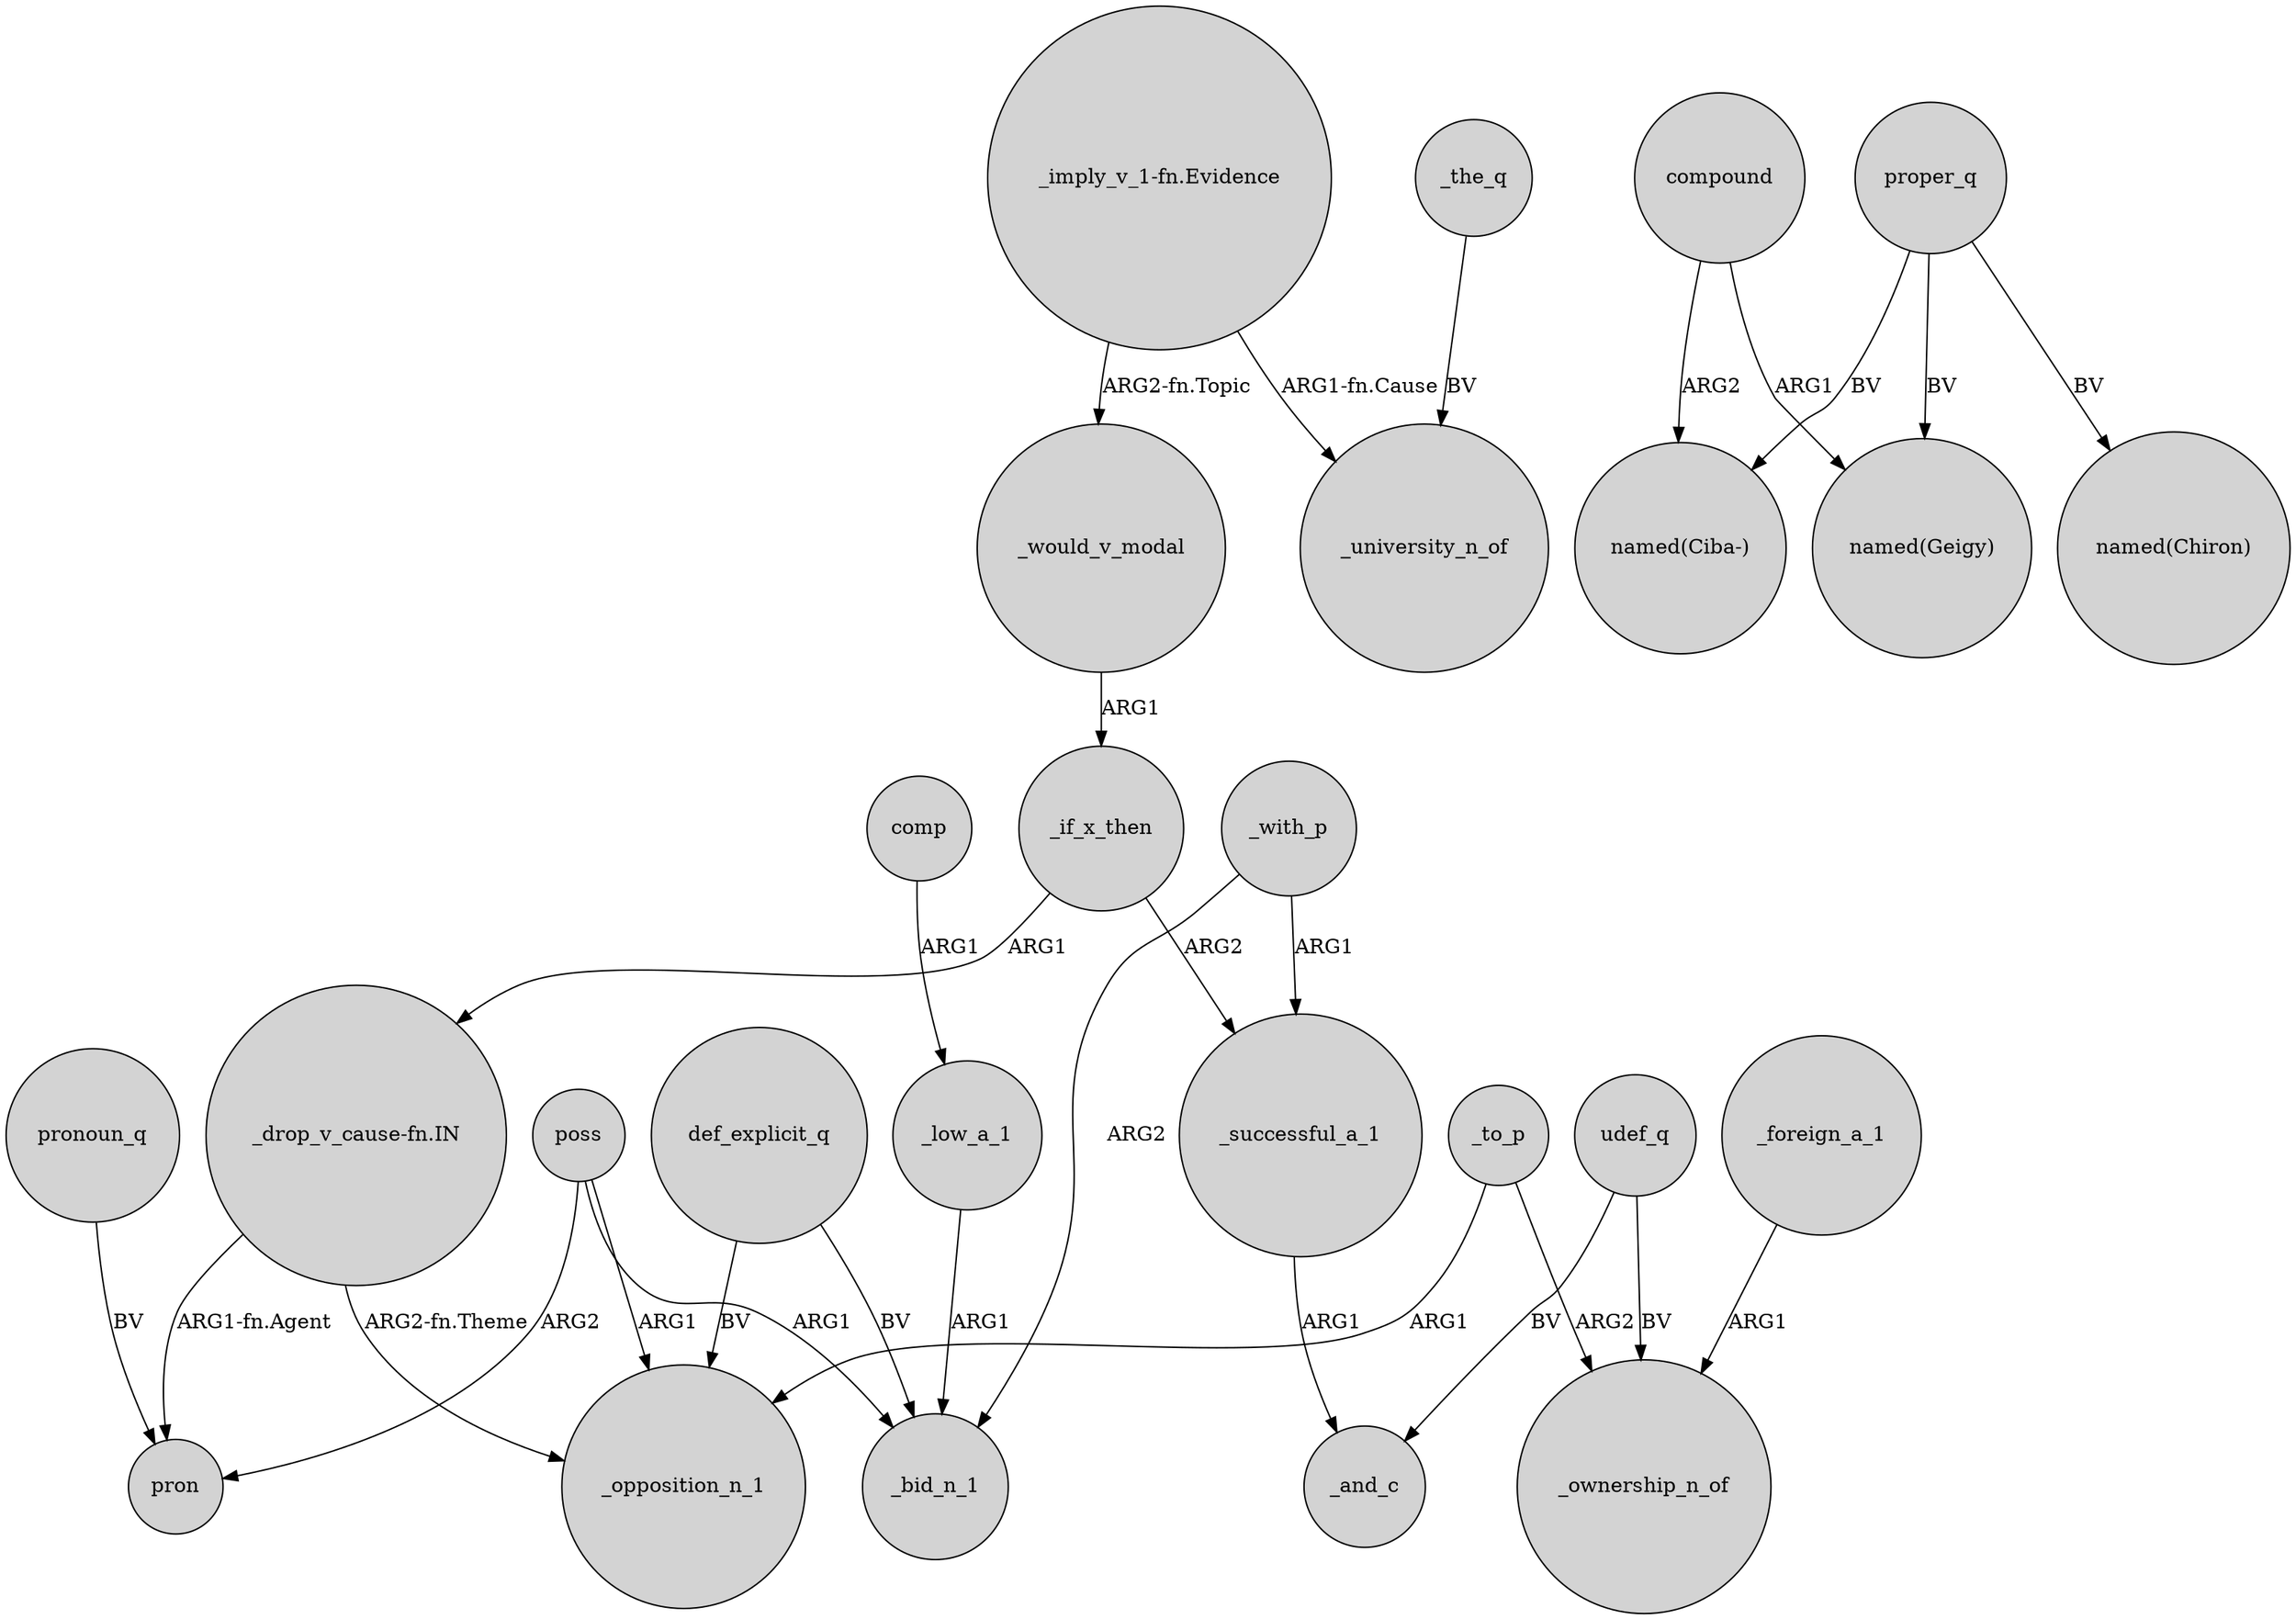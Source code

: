 digraph {
	node [shape=circle style=filled]
	"_imply_v_1-fn.Evidence" -> _university_n_of [label="ARG1-fn.Cause"]
	poss -> pron [label=ARG2]
	_the_q -> _university_n_of [label=BV]
	proper_q -> "named(Geigy)" [label=BV]
	def_explicit_q -> _bid_n_1 [label=BV]
	compound -> "named(Geigy)" [label=ARG1]
	"_drop_v_cause-fn.IN" -> pron [label="ARG1-fn.Agent"]
	pronoun_q -> pron [label=BV]
	udef_q -> _ownership_n_of [label=BV]
	_foreign_a_1 -> _ownership_n_of [label=ARG1]
	_successful_a_1 -> _and_c [label=ARG1]
	def_explicit_q -> _opposition_n_1 [label=BV]
	"_imply_v_1-fn.Evidence" -> _would_v_modal [label="ARG2-fn.Topic"]
	_would_v_modal -> _if_x_then [label=ARG1]
	_if_x_then -> "_drop_v_cause-fn.IN" [label=ARG1]
	_with_p -> _successful_a_1 [label=ARG1]
	poss -> _bid_n_1 [label=ARG1]
	"_drop_v_cause-fn.IN" -> _opposition_n_1 [label="ARG2-fn.Theme"]
	poss -> _opposition_n_1 [label=ARG1]
	_with_p -> _bid_n_1 [label=ARG2]
	_if_x_then -> _successful_a_1 [label=ARG2]
	proper_q -> "named(Chiron)" [label=BV]
	compound -> "named(Ciba-)" [label=ARG2]
	_to_p -> _ownership_n_of [label=ARG2]
	_low_a_1 -> _bid_n_1 [label=ARG1]
	udef_q -> _and_c [label=BV]
	_to_p -> _opposition_n_1 [label=ARG1]
	proper_q -> "named(Ciba-)" [label=BV]
	comp -> _low_a_1 [label=ARG1]
}
